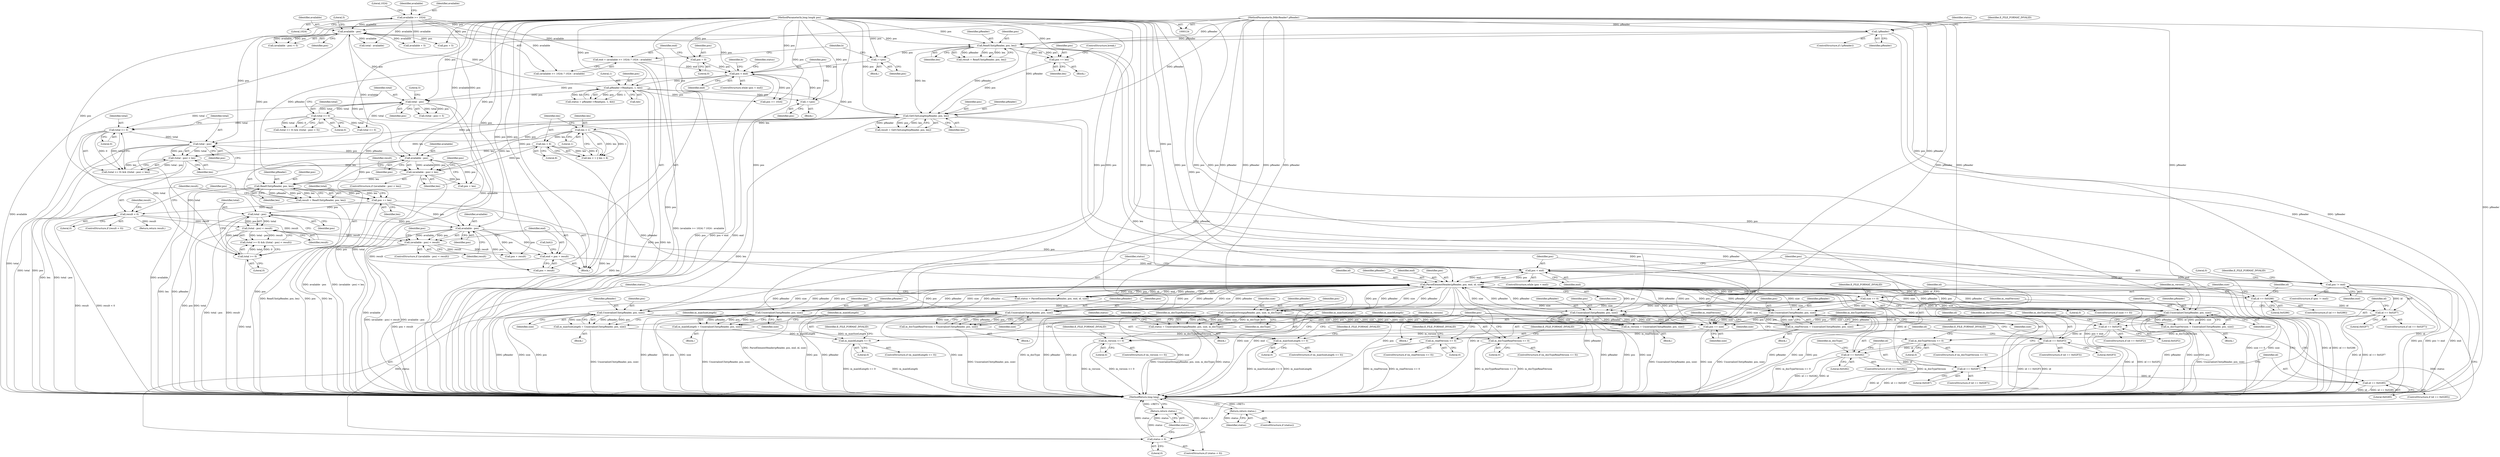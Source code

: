 digraph "0_Android_cc274e2abe8b2a6698a5c47d8aa4bb45f1f9538d_32@integer" {
"1000355" [label="(Call,end = pos + result)"];
"1000347" [label="(Call,available - pos)"];
"1000310" [label="(Call,available - pos)"];
"1000233" [label="(Call,available - pos)"];
"1000156" [label="(Call,available >= 1024)"];
"1000225" [label="(Call,total - pos)"];
"1000221" [label="(Call,total >= 0)"];
"1000168" [label="(Call,pos < end)"];
"1000264" [label="(Call,++pos)"];
"1000245" [label="(Call,ReadUInt(pReader, pos, len))"];
"1000129" [label="(Call,!pReader)"];
"1000125" [label="(MethodParameterIn,IMkvReader* pReader)"];
"1000126" [label="(MethodParameterIn,long long& pos)"];
"1000190" [label="(Call,++pos)"];
"1000174" [label="(Call,pReader->Read(pos, 1, &b))"];
"1000149" [label="(Call,pos = 0)"];
"1000153" [label="(Call,end = (available >= 1024) ? 1024 : available)"];
"1000302" [label="(Call,total - pos)"];
"1000298" [label="(Call,total >= 0)"];
"1000270" [label="(Call,GetUIntLength(pReader, pos, len))"];
"1000260" [label="(Call,pos += len)"];
"1000330" [label="(Call,pos += len)"];
"1000320" [label="(Call,ReadUInt(pReader, pos, len))"];
"1000309" [label="(Call,(available - pos) < len)"];
"1000291" [label="(Call,len > 8)"];
"1000288" [label="(Call,len < 1)"];
"1000301" [label="(Call,(total - pos) < len)"];
"1000339" [label="(Call,total - pos)"];
"1000335" [label="(Call,total >= 0)"];
"1000346" [label="(Call,(available - pos) < result)"];
"1000325" [label="(Call,result < 0)"];
"1000318" [label="(Call,result = ReadUInt(pReader, pos, len))"];
"1000338" [label="(Call,(total - pos) < result)"];
"1000362" [label="(Call,pos < end)"];
"1000370" [label="(Call,ParseElementHeader(pReader, pos, end, id, size))"];
"1000368" [label="(Call,status = ParseElementHeader(pReader, pos, end, id, size))"];
"1000377" [label="(Call,status < 0)"];
"1000380" [label="(Return,return status;)"];
"1000383" [label="(Call,size == 0)"];
"1000395" [label="(Call,UnserializeUInt(pReader, pos, size))"];
"1000393" [label="(Call,m_version = UnserializeUInt(pReader, pos, size))"];
"1000400" [label="(Call,m_version <= 0)"];
"1000516" [label="(Call,pos += size)"];
"1000413" [label="(Call,UnserializeUInt(pReader, pos, size))"];
"1000411" [label="(Call,m_readVersion = UnserializeUInt(pReader, pos, size))"];
"1000418" [label="(Call,m_readVersion <= 0)"];
"1000431" [label="(Call,UnserializeUInt(pReader, pos, size))"];
"1000429" [label="(Call,m_maxIdLength = UnserializeUInt(pReader, pos, size))"];
"1000436" [label="(Call,m_maxIdLength <= 0)"];
"1000449" [label="(Call,UnserializeUInt(pReader, pos, size))"];
"1000447" [label="(Call,m_maxSizeLength = UnserializeUInt(pReader, pos, size))"];
"1000454" [label="(Call,m_maxSizeLength <= 0)"];
"1000471" [label="(Call,UnserializeString(pReader, pos, size, m_docType))"];
"1000469" [label="(Call,status = UnserializeString(pReader, pos, size, m_docType))"];
"1000478" [label="(Return,return status;)"];
"1000488" [label="(Call,UnserializeUInt(pReader, pos, size))"];
"1000486" [label="(Call,m_docTypeVersion = UnserializeUInt(pReader, pos, size))"];
"1000493" [label="(Call,m_docTypeVersion <= 0)"];
"1000506" [label="(Call,UnserializeUInt(pReader, pos, size))"];
"1000504" [label="(Call,m_docTypeReadVersion = UnserializeUInt(pReader, pos, size))"];
"1000511" [label="(Call,m_docTypeReadVersion <= 0)"];
"1000389" [label="(Call,id == 0x0286)"];
"1000407" [label="(Call,id == 0x02F7)"];
"1000425" [label="(Call,id == 0x02F2)"];
"1000443" [label="(Call,id == 0x02F3)"];
"1000461" [label="(Call,id == 0x0282)"];
"1000482" [label="(Call,id == 0x0287)"];
"1000500" [label="(Call,id == 0x0285)"];
"1000520" [label="(Call,pos != end)"];
"1000365" [label="(Block,)"];
"1000494" [label="(Identifier,m_docTypeVersion)"];
"1000265" [label="(Identifier,pos)"];
"1000519" [label="(ControlStructure,if (pos != end))"];
"1000326" [label="(Identifier,result)"];
"1000482" [label="(Call,id == 0x0287)"];
"1000382" [label="(ControlStructure,if (size == 0))"];
"1000453" [label="(ControlStructure,if (m_maxSizeLength <= 0))"];
"1000391" [label="(Literal,0x0286)"];
"1000401" [label="(Identifier,m_version)"];
"1000308" [label="(ControlStructure,if ((available - pos) < len))"];
"1000477" [label="(Identifier,status)"];
"1000515" [label="(Identifier,E_FILE_FORMAT_INVALID)"];
"1000509" [label="(Identifier,size)"];
"1000235" [label="(Identifier,pos)"];
"1000243" [label="(Call,result = ReadUInt(pReader, pos, len))"];
"1000340" [label="(Identifier,total)"];
"1000469" [label="(Call,status = UnserializeString(pReader, pos, size, m_docType))"];
"1000464" [label="(Block,)"];
"1000288" [label="(Call,len < 1)"];
"1000298" [label="(Call,total >= 0)"];
"1000375" [label="(Identifier,size)"];
"1000371" [label="(Identifier,pReader)"];
"1000402" [label="(Literal,0)"];
"1000449" [label="(Call,UnserializeUInt(pReader, pos, size))"];
"1000475" [label="(Identifier,m_docType)"];
"1000127" [label="(Block,)"];
"1000451" [label="(Identifier,pos)"];
"1000526" [label="(Literal,0)"];
"1000506" [label="(Call,UnserializeUInt(pReader, pos, size))"];
"1000293" [label="(Literal,8)"];
"1000362" [label="(Call,pos < end)"];
"1000363" [label="(Identifier,pos)"];
"1000500" [label="(Call,id == 0x0285)"];
"1000458" [label="(Identifier,E_FILE_FORMAT_INVALID)"];
"1000191" [label="(Identifier,pos)"];
"1000304" [label="(Identifier,pos)"];
"1000376" [label="(ControlStructure,if (status < 0))"];
"1000487" [label="(Identifier,m_docTypeVersion)"];
"1000495" [label="(Literal,0)"];
"1000137" [label="(Identifier,status)"];
"1000176" [label="(Literal,1)"];
"1000490" [label="(Identifier,pos)"];
"1000345" [label="(ControlStructure,if ((available - pos) < result))"];
"1000383" [label="(Call,size == 0)"];
"1000485" [label="(Block,)"];
"1000128" [label="(ControlStructure,if (!pReader))"];
"1000377" [label="(Call,status < 0)"];
"1000470" [label="(Identifier,status)"];
"1000492" [label="(ControlStructure,if (m_docTypeVersion <= 0))"];
"1000505" [label="(Identifier,m_docTypeReadVersion)"];
"1000175" [label="(Identifier,pos)"];
"1000352" [label="(Call,pos + result)"];
"1000158" [label="(Literal,1024)"];
"1000313" [label="(Identifier,len)"];
"1000360" [label="(Call,Init())"];
"1000336" [label="(Identifier,total)"];
"1000415" [label="(Identifier,pos)"];
"1000271" [label="(Identifier,pReader)"];
"1000330" [label="(Call,pos += len)"];
"1000444" [label="(Identifier,id)"];
"1000491" [label="(Identifier,size)"];
"1000154" [label="(Identifier,end)"];
"1000162" [label="(Block,)"];
"1000436" [label="(Call,m_maxIdLength <= 0)"];
"1000445" [label="(Literal,0x02F3)"];
"1000309" [label="(Call,(available - pos) < len)"];
"1000517" [label="(Identifier,pos)"];
"1000153" [label="(Call,end = (available >= 1024) ? 1024 : available)"];
"1000290" [label="(Literal,1)"];
"1000361" [label="(ControlStructure,while (pos < end))"];
"1000433" [label="(Identifier,pos)"];
"1000226" [label="(Identifier,total)"];
"1000418" [label="(Call,m_readVersion <= 0)"];
"1000479" [label="(Identifier,status)"];
"1000466" [label="(Identifier,m_docType)"];
"1000437" [label="(Identifier,m_maxIdLength)"];
"1000504" [label="(Call,m_docTypeReadVersion = UnserializeUInt(pReader, pos, size))"];
"1000502" [label="(Literal,0x0285)"];
"1000125" [label="(MethodParameterIn,IMkvReader* pReader)"];
"1000455" [label="(Identifier,m_maxSizeLength)"];
"1000513" [label="(Literal,0)"];
"1000454" [label="(Call,m_maxSizeLength <= 0)"];
"1000302" [label="(Call,total - pos)"];
"1000461" [label="(Call,id == 0x0282)"];
"1000232" [label="(Call,(available - pos) < 5)"];
"1000435" [label="(ControlStructure,if (m_maxIdLength <= 0))"];
"1000478" [label="(Return,return status;)"];
"1000356" [label="(Identifier,end)"];
"1000297" [label="(Call,(total >= 0) && ((total - pos) < len))"];
"1000205" [label="(Call,total >= 0)"];
"1000174" [label="(Call,pReader->Read(pos, 1, &b))"];
"1000413" [label="(Call,UnserializeUInt(pReader, pos, size))"];
"1000311" [label="(Identifier,available)"];
"1000236" [label="(Literal,5)"];
"1000319" [label="(Identifier,result)"];
"1000422" [label="(Identifier,E_FILE_FORMAT_INVALID)"];
"1000323" [label="(Identifier,len)"];
"1000173" [label="(Identifier,status)"];
"1000432" [label="(Identifier,pReader)"];
"1000428" [label="(Block,)"];
"1000346" [label="(Call,(available - pos) < result)"];
"1000322" [label="(Identifier,pos)"];
"1000483" [label="(Identifier,id)"];
"1000150" [label="(Identifier,pos)"];
"1000434" [label="(Identifier,size)"];
"1000389" [label="(Call,id == 0x0286)"];
"1000370" [label="(Call,ParseElementHeader(pReader, pos, end, id, size))"];
"1000227" [label="(Identifier,pos)"];
"1000216" [label="(Call,available + 5)"];
"1000349" [label="(Identifier,pos)"];
"1000159" [label="(Literal,1024)"];
"1000450" [label="(Identifier,pReader)"];
"1000493" [label="(Call,m_docTypeVersion <= 0)"];
"1000246" [label="(Identifier,pReader)"];
"1000165" [label="(Identifier,b)"];
"1000238" [label="(Call,pos + 5)"];
"1000224" [label="(Call,(total - pos) < 5)"];
"1000222" [label="(Identifier,total)"];
"1000172" [label="(Call,status = pReader->Read(pos, 1, &b))"];
"1000259" [label="(Block,)"];
"1000353" [label="(Identifier,pos)"];
"1000481" [label="(ControlStructure,if (id == 0x0287))"];
"1000499" [label="(ControlStructure,if (id == 0x0285))"];
"1000234" [label="(Identifier,available)"];
"1000209" [label="(Call,total - available)"];
"1000329" [label="(Identifier,result)"];
"1000357" [label="(Call,pos + result)"];
"1000393" [label="(Call,m_version = UnserializeUInt(pReader, pos, size))"];
"1000169" [label="(Identifier,pos)"];
"1000160" [label="(Identifier,available)"];
"1000521" [label="(Identifier,pos)"];
"1000430" [label="(Identifier,m_maxIdLength)"];
"1000126" [label="(MethodParameterIn,long long& pos)"];
"1000373" [label="(Identifier,end)"];
"1000132" [label="(Identifier,E_FILE_FORMAT_INVALID)"];
"1000474" [label="(Identifier,size)"];
"1000438" [label="(Literal,0)"];
"1000448" [label="(Identifier,m_maxSizeLength)"];
"1000446" [label="(Block,)"];
"1000292" [label="(Identifier,len)"];
"1000488" [label="(Call,UnserializeUInt(pReader, pos, size))"];
"1000417" [label="(ControlStructure,if (m_readVersion <= 0))"];
"1000324" [label="(ControlStructure,if (result < 0))"];
"1000268" [label="(Call,result = GetUIntLength(pReader, pos, len))"];
"1000130" [label="(Identifier,pReader)"];
"1000497" [label="(Identifier,E_FILE_FORMAT_INVALID)"];
"1000385" [label="(Literal,0)"];
"1000312" [label="(Identifier,pos)"];
"1000463" [label="(Literal,0x0282)"];
"1000443" [label="(Call,id == 0x02F3)"];
"1000507" [label="(Identifier,pReader)"];
"1000395" [label="(Call,UnserializeUInt(pReader, pos, size))"];
"1000368" [label="(Call,status = ParseElementHeader(pReader, pos, end, id, size))"];
"1000355" [label="(Call,end = pos + result)"];
"1000486" [label="(Call,m_docTypeVersion = UnserializeUInt(pReader, pos, size))"];
"1000392" [label="(Block,)"];
"1000315" [label="(Call,pos + len)"];
"1000221" [label="(Call,total >= 0)"];
"1000151" [label="(Literal,0)"];
"1000299" [label="(Identifier,total)"];
"1000264" [label="(Call,++pos)"];
"1000332" [label="(Identifier,len)"];
"1000425" [label="(Call,id == 0x02F2)"];
"1000325" [label="(Call,result < 0)"];
"1000270" [label="(Call,GetUIntLength(pReader, pos, len))"];
"1000380" [label="(Return,return status;)"];
"1000426" [label="(Identifier,id)"];
"1000396" [label="(Identifier,pReader)"];
"1000511" [label="(Call,m_docTypeReadVersion <= 0)"];
"1000431" [label="(Call,UnserializeUInt(pReader, pos, size))"];
"1000520" [label="(Call,pos != end)"];
"1000300" [label="(Literal,0)"];
"1000328" [label="(Return,return result;)"];
"1000129" [label="(Call,!pReader)"];
"1000190" [label="(Call,++pos)"];
"1000516" [label="(Call,pos += size)"];
"1000407" [label="(Call,id == 0x02F7)"];
"1000379" [label="(Literal,0)"];
"1000342" [label="(Identifier,result)"];
"1000387" [label="(Identifier,E_FILE_FORMAT_INVALID)"];
"1000156" [label="(Call,available >= 1024)"];
"1000320" [label="(Call,ReadUInt(pReader, pos, len))"];
"1000411" [label="(Call,m_readVersion = UnserializeUInt(pReader, pos, size))"];
"1000419" [label="(Identifier,m_readVersion)"];
"1000408" [label="(Identifier,id)"];
"1000406" [label="(ControlStructure,if (id == 0x02F7))"];
"1000272" [label="(Identifier,pos)"];
"1000263" [label="(ControlStructure,break;)"];
"1000510" [label="(ControlStructure,if (m_docTypeReadVersion <= 0))"];
"1000489" [label="(Identifier,pReader)"];
"1000400" [label="(Call,m_version <= 0)"];
"1000335" [label="(Call,total >= 0)"];
"1000198" [label="(Call,pos >= 1024)"];
"1000310" [label="(Call,available - pos)"];
"1000348" [label="(Identifier,available)"];
"1000334" [label="(Call,(total >= 0) && ((total - pos) < result))"];
"1000442" [label="(ControlStructure,if (id == 0x02F3))"];
"1000364" [label="(Identifier,end)"];
"1000501" [label="(Identifier,id)"];
"1000177" [label="(Call,&b)"];
"1000233" [label="(Call,available - pos)"];
"1000316" [label="(Identifier,pos)"];
"1000155" [label="(Call,(available >= 1024) ? 1024 : available)"];
"1000171" [label="(Block,)"];
"1000397" [label="(Identifier,pos)"];
"1000462" [label="(Identifier,id)"];
"1000248" [label="(Identifier,len)"];
"1000429" [label="(Call,m_maxIdLength = UnserializeUInt(pReader, pos, size))"];
"1000460" [label="(ControlStructure,if (id == 0x0282))"];
"1000338" [label="(Call,(total - pos) < result)"];
"1000399" [label="(ControlStructure,if (m_version <= 0))"];
"1000305" [label="(Identifier,len)"];
"1000327" [label="(Literal,0)"];
"1000420" [label="(Literal,0)"];
"1000452" [label="(Identifier,size)"];
"1000503" [label="(Block,)"];
"1000456" [label="(Literal,0)"];
"1000471" [label="(Call,UnserializeString(pReader, pos, size, m_docType))"];
"1000247" [label="(Identifier,pos)"];
"1000476" [label="(ControlStructure,if (status))"];
"1000220" [label="(Call,(total >= 0) && ((total - pos) < 5))"];
"1000394" [label="(Identifier,m_version)"];
"1000410" [label="(Block,)"];
"1000170" [label="(Identifier,end)"];
"1000291" [label="(Call,len > 8)"];
"1000223" [label="(Literal,0)"];
"1000303" [label="(Identifier,total)"];
"1000157" [label="(Identifier,available)"];
"1000347" [label="(Call,available - pos)"];
"1000167" [label="(ControlStructure,while (pos < end))"];
"1000447" [label="(Call,m_maxSizeLength = UnserializeUInt(pReader, pos, size))"];
"1000194" [label="(Identifier,b)"];
"1000225" [label="(Call,total - pos)"];
"1000369" [label="(Identifier,status)"];
"1000440" [label="(Identifier,E_FILE_FORMAT_INVALID)"];
"1000512" [label="(Identifier,m_docTypeReadVersion)"];
"1000527" [label="(MethodReturn,long long)"];
"1000424" [label="(ControlStructure,if (id == 0x02F2))"];
"1000260" [label="(Call,pos += len)"];
"1000427" [label="(Literal,0x02F2)"];
"1000168" [label="(Call,pos < end)"];
"1000262" [label="(Identifier,len)"];
"1000301" [label="(Call,(total - pos) < len)"];
"1000318" [label="(Call,result = ReadUInt(pReader, pos, len))"];
"1000398" [label="(Identifier,size)"];
"1000390" [label="(Identifier,id)"];
"1000388" [label="(ControlStructure,if (id == 0x0286))"];
"1000522" [label="(Identifier,end)"];
"1000149" [label="(Call,pos = 0)"];
"1000287" [label="(Call,len < 1 || len > 8)"];
"1000339" [label="(Call,total - pos)"];
"1000350" [label="(Identifier,result)"];
"1000524" [label="(Identifier,E_FILE_FORMAT_INVALID)"];
"1000228" [label="(Literal,5)"];
"1000273" [label="(Identifier,len)"];
"1000378" [label="(Identifier,status)"];
"1000289" [label="(Identifier,len)"];
"1000472" [label="(Identifier,pReader)"];
"1000372" [label="(Identifier,pos)"];
"1000337" [label="(Literal,0)"];
"1000414" [label="(Identifier,pReader)"];
"1000261" [label="(Identifier,pos)"];
"1000321" [label="(Identifier,pReader)"];
"1000341" [label="(Identifier,pos)"];
"1000245" [label="(Call,ReadUInt(pReader, pos, len))"];
"1000381" [label="(Identifier,status)"];
"1000384" [label="(Identifier,size)"];
"1000404" [label="(Identifier,E_FILE_FORMAT_INVALID)"];
"1000518" [label="(Identifier,size)"];
"1000508" [label="(Identifier,pos)"];
"1000331" [label="(Identifier,pos)"];
"1000484" [label="(Literal,0x0287)"];
"1000416" [label="(Identifier,size)"];
"1000412" [label="(Identifier,m_readVersion)"];
"1000473" [label="(Identifier,pos)"];
"1000409" [label="(Literal,0x02F7)"];
"1000374" [label="(Identifier,id)"];
"1000355" -> "1000127"  [label="AST: "];
"1000355" -> "1000357"  [label="CFG: "];
"1000356" -> "1000355"  [label="AST: "];
"1000357" -> "1000355"  [label="AST: "];
"1000360" -> "1000355"  [label="CFG: "];
"1000355" -> "1000527"  [label="DDG: pos + result"];
"1000347" -> "1000355"  [label="DDG: pos"];
"1000126" -> "1000355"  [label="DDG: pos"];
"1000346" -> "1000355"  [label="DDG: result"];
"1000355" -> "1000362"  [label="DDG: end"];
"1000347" -> "1000346"  [label="AST: "];
"1000347" -> "1000349"  [label="CFG: "];
"1000348" -> "1000347"  [label="AST: "];
"1000349" -> "1000347"  [label="AST: "];
"1000350" -> "1000347"  [label="CFG: "];
"1000347" -> "1000527"  [label="DDG: available"];
"1000347" -> "1000346"  [label="DDG: available"];
"1000347" -> "1000346"  [label="DDG: pos"];
"1000310" -> "1000347"  [label="DDG: available"];
"1000330" -> "1000347"  [label="DDG: pos"];
"1000339" -> "1000347"  [label="DDG: pos"];
"1000126" -> "1000347"  [label="DDG: pos"];
"1000347" -> "1000352"  [label="DDG: pos"];
"1000347" -> "1000357"  [label="DDG: pos"];
"1000347" -> "1000362"  [label="DDG: pos"];
"1000310" -> "1000309"  [label="AST: "];
"1000310" -> "1000312"  [label="CFG: "];
"1000311" -> "1000310"  [label="AST: "];
"1000312" -> "1000310"  [label="AST: "];
"1000313" -> "1000310"  [label="CFG: "];
"1000310" -> "1000527"  [label="DDG: available"];
"1000310" -> "1000309"  [label="DDG: available"];
"1000310" -> "1000309"  [label="DDG: pos"];
"1000233" -> "1000310"  [label="DDG: available"];
"1000156" -> "1000310"  [label="DDG: available"];
"1000302" -> "1000310"  [label="DDG: pos"];
"1000270" -> "1000310"  [label="DDG: pos"];
"1000126" -> "1000310"  [label="DDG: pos"];
"1000310" -> "1000315"  [label="DDG: pos"];
"1000310" -> "1000320"  [label="DDG: pos"];
"1000233" -> "1000232"  [label="AST: "];
"1000233" -> "1000235"  [label="CFG: "];
"1000234" -> "1000233"  [label="AST: "];
"1000235" -> "1000233"  [label="AST: "];
"1000236" -> "1000233"  [label="CFG: "];
"1000233" -> "1000527"  [label="DDG: available"];
"1000233" -> "1000209"  [label="DDG: available"];
"1000233" -> "1000216"  [label="DDG: available"];
"1000233" -> "1000232"  [label="DDG: available"];
"1000233" -> "1000232"  [label="DDG: pos"];
"1000156" -> "1000233"  [label="DDG: available"];
"1000225" -> "1000233"  [label="DDG: pos"];
"1000168" -> "1000233"  [label="DDG: pos"];
"1000174" -> "1000233"  [label="DDG: pos"];
"1000126" -> "1000233"  [label="DDG: pos"];
"1000233" -> "1000238"  [label="DDG: pos"];
"1000233" -> "1000245"  [label="DDG: pos"];
"1000156" -> "1000155"  [label="AST: "];
"1000156" -> "1000158"  [label="CFG: "];
"1000157" -> "1000156"  [label="AST: "];
"1000158" -> "1000156"  [label="AST: "];
"1000159" -> "1000156"  [label="CFG: "];
"1000160" -> "1000156"  [label="CFG: "];
"1000156" -> "1000153"  [label="DDG: available"];
"1000156" -> "1000155"  [label="DDG: available"];
"1000156" -> "1000209"  [label="DDG: available"];
"1000156" -> "1000216"  [label="DDG: available"];
"1000225" -> "1000224"  [label="AST: "];
"1000225" -> "1000227"  [label="CFG: "];
"1000226" -> "1000225"  [label="AST: "];
"1000227" -> "1000225"  [label="AST: "];
"1000228" -> "1000225"  [label="CFG: "];
"1000225" -> "1000527"  [label="DDG: pos"];
"1000225" -> "1000527"  [label="DDG: total"];
"1000225" -> "1000205"  [label="DDG: total"];
"1000225" -> "1000221"  [label="DDG: total"];
"1000225" -> "1000224"  [label="DDG: total"];
"1000225" -> "1000224"  [label="DDG: pos"];
"1000221" -> "1000225"  [label="DDG: total"];
"1000168" -> "1000225"  [label="DDG: pos"];
"1000174" -> "1000225"  [label="DDG: pos"];
"1000126" -> "1000225"  [label="DDG: pos"];
"1000225" -> "1000298"  [label="DDG: total"];
"1000221" -> "1000220"  [label="AST: "];
"1000221" -> "1000223"  [label="CFG: "];
"1000222" -> "1000221"  [label="AST: "];
"1000223" -> "1000221"  [label="AST: "];
"1000226" -> "1000221"  [label="CFG: "];
"1000220" -> "1000221"  [label="CFG: "];
"1000221" -> "1000527"  [label="DDG: total"];
"1000221" -> "1000205"  [label="DDG: total"];
"1000221" -> "1000220"  [label="DDG: total"];
"1000221" -> "1000220"  [label="DDG: 0"];
"1000221" -> "1000298"  [label="DDG: total"];
"1000168" -> "1000167"  [label="AST: "];
"1000168" -> "1000170"  [label="CFG: "];
"1000169" -> "1000168"  [label="AST: "];
"1000170" -> "1000168"  [label="AST: "];
"1000173" -> "1000168"  [label="CFG: "];
"1000194" -> "1000168"  [label="CFG: "];
"1000168" -> "1000527"  [label="DDG: pos < end"];
"1000168" -> "1000527"  [label="DDG: pos"];
"1000168" -> "1000527"  [label="DDG: end"];
"1000264" -> "1000168"  [label="DDG: pos"];
"1000190" -> "1000168"  [label="DDG: pos"];
"1000149" -> "1000168"  [label="DDG: pos"];
"1000126" -> "1000168"  [label="DDG: pos"];
"1000153" -> "1000168"  [label="DDG: end"];
"1000168" -> "1000174"  [label="DDG: pos"];
"1000168" -> "1000198"  [label="DDG: pos"];
"1000264" -> "1000162"  [label="AST: "];
"1000264" -> "1000265"  [label="CFG: "];
"1000265" -> "1000264"  [label="AST: "];
"1000165" -> "1000264"  [label="CFG: "];
"1000245" -> "1000264"  [label="DDG: pos"];
"1000126" -> "1000264"  [label="DDG: pos"];
"1000245" -> "1000243"  [label="AST: "];
"1000245" -> "1000248"  [label="CFG: "];
"1000246" -> "1000245"  [label="AST: "];
"1000247" -> "1000245"  [label="AST: "];
"1000248" -> "1000245"  [label="AST: "];
"1000243" -> "1000245"  [label="CFG: "];
"1000245" -> "1000527"  [label="DDG: len"];
"1000245" -> "1000527"  [label="DDG: pReader"];
"1000245" -> "1000527"  [label="DDG: pos"];
"1000245" -> "1000243"  [label="DDG: pReader"];
"1000245" -> "1000243"  [label="DDG: pos"];
"1000245" -> "1000243"  [label="DDG: len"];
"1000129" -> "1000245"  [label="DDG: pReader"];
"1000125" -> "1000245"  [label="DDG: pReader"];
"1000126" -> "1000245"  [label="DDG: pos"];
"1000245" -> "1000260"  [label="DDG: len"];
"1000245" -> "1000260"  [label="DDG: pos"];
"1000245" -> "1000270"  [label="DDG: pReader"];
"1000245" -> "1000270"  [label="DDG: len"];
"1000129" -> "1000128"  [label="AST: "];
"1000129" -> "1000130"  [label="CFG: "];
"1000130" -> "1000129"  [label="AST: "];
"1000132" -> "1000129"  [label="CFG: "];
"1000137" -> "1000129"  [label="CFG: "];
"1000129" -> "1000527"  [label="DDG: pReader"];
"1000129" -> "1000527"  [label="DDG: !pReader"];
"1000125" -> "1000129"  [label="DDG: pReader"];
"1000129" -> "1000270"  [label="DDG: pReader"];
"1000125" -> "1000124"  [label="AST: "];
"1000125" -> "1000527"  [label="DDG: pReader"];
"1000125" -> "1000270"  [label="DDG: pReader"];
"1000125" -> "1000320"  [label="DDG: pReader"];
"1000125" -> "1000370"  [label="DDG: pReader"];
"1000125" -> "1000395"  [label="DDG: pReader"];
"1000125" -> "1000413"  [label="DDG: pReader"];
"1000125" -> "1000431"  [label="DDG: pReader"];
"1000125" -> "1000449"  [label="DDG: pReader"];
"1000125" -> "1000471"  [label="DDG: pReader"];
"1000125" -> "1000488"  [label="DDG: pReader"];
"1000125" -> "1000506"  [label="DDG: pReader"];
"1000126" -> "1000124"  [label="AST: "];
"1000126" -> "1000527"  [label="DDG: pos"];
"1000126" -> "1000149"  [label="DDG: pos"];
"1000126" -> "1000174"  [label="DDG: pos"];
"1000126" -> "1000190"  [label="DDG: pos"];
"1000126" -> "1000198"  [label="DDG: pos"];
"1000126" -> "1000238"  [label="DDG: pos"];
"1000126" -> "1000260"  [label="DDG: pos"];
"1000126" -> "1000270"  [label="DDG: pos"];
"1000126" -> "1000302"  [label="DDG: pos"];
"1000126" -> "1000315"  [label="DDG: pos"];
"1000126" -> "1000320"  [label="DDG: pos"];
"1000126" -> "1000330"  [label="DDG: pos"];
"1000126" -> "1000339"  [label="DDG: pos"];
"1000126" -> "1000352"  [label="DDG: pos"];
"1000126" -> "1000357"  [label="DDG: pos"];
"1000126" -> "1000362"  [label="DDG: pos"];
"1000126" -> "1000370"  [label="DDG: pos"];
"1000126" -> "1000395"  [label="DDG: pos"];
"1000126" -> "1000413"  [label="DDG: pos"];
"1000126" -> "1000431"  [label="DDG: pos"];
"1000126" -> "1000449"  [label="DDG: pos"];
"1000126" -> "1000471"  [label="DDG: pos"];
"1000126" -> "1000488"  [label="DDG: pos"];
"1000126" -> "1000506"  [label="DDG: pos"];
"1000126" -> "1000516"  [label="DDG: pos"];
"1000126" -> "1000520"  [label="DDG: pos"];
"1000190" -> "1000171"  [label="AST: "];
"1000190" -> "1000191"  [label="CFG: "];
"1000191" -> "1000190"  [label="AST: "];
"1000169" -> "1000190"  [label="CFG: "];
"1000174" -> "1000190"  [label="DDG: pos"];
"1000174" -> "1000172"  [label="AST: "];
"1000174" -> "1000177"  [label="CFG: "];
"1000175" -> "1000174"  [label="AST: "];
"1000176" -> "1000174"  [label="AST: "];
"1000177" -> "1000174"  [label="AST: "];
"1000172" -> "1000174"  [label="CFG: "];
"1000174" -> "1000527"  [label="DDG: &b"];
"1000174" -> "1000527"  [label="DDG: pos"];
"1000174" -> "1000172"  [label="DDG: pos"];
"1000174" -> "1000172"  [label="DDG: 1"];
"1000174" -> "1000172"  [label="DDG: &b"];
"1000174" -> "1000198"  [label="DDG: pos"];
"1000174" -> "1000270"  [label="DDG: pos"];
"1000149" -> "1000127"  [label="AST: "];
"1000149" -> "1000151"  [label="CFG: "];
"1000150" -> "1000149"  [label="AST: "];
"1000151" -> "1000149"  [label="AST: "];
"1000154" -> "1000149"  [label="CFG: "];
"1000153" -> "1000127"  [label="AST: "];
"1000153" -> "1000155"  [label="CFG: "];
"1000154" -> "1000153"  [label="AST: "];
"1000155" -> "1000153"  [label="AST: "];
"1000165" -> "1000153"  [label="CFG: "];
"1000153" -> "1000527"  [label="DDG: (available >= 1024) ? 1024 : available"];
"1000302" -> "1000301"  [label="AST: "];
"1000302" -> "1000304"  [label="CFG: "];
"1000303" -> "1000302"  [label="AST: "];
"1000304" -> "1000302"  [label="AST: "];
"1000305" -> "1000302"  [label="CFG: "];
"1000302" -> "1000527"  [label="DDG: pos"];
"1000302" -> "1000527"  [label="DDG: total"];
"1000302" -> "1000301"  [label="DDG: total"];
"1000302" -> "1000301"  [label="DDG: pos"];
"1000298" -> "1000302"  [label="DDG: total"];
"1000270" -> "1000302"  [label="DDG: pos"];
"1000302" -> "1000335"  [label="DDG: total"];
"1000298" -> "1000297"  [label="AST: "];
"1000298" -> "1000300"  [label="CFG: "];
"1000299" -> "1000298"  [label="AST: "];
"1000300" -> "1000298"  [label="AST: "];
"1000303" -> "1000298"  [label="CFG: "];
"1000297" -> "1000298"  [label="CFG: "];
"1000298" -> "1000527"  [label="DDG: total"];
"1000298" -> "1000297"  [label="DDG: total"];
"1000298" -> "1000297"  [label="DDG: 0"];
"1000298" -> "1000335"  [label="DDG: total"];
"1000270" -> "1000268"  [label="AST: "];
"1000270" -> "1000273"  [label="CFG: "];
"1000271" -> "1000270"  [label="AST: "];
"1000272" -> "1000270"  [label="AST: "];
"1000273" -> "1000270"  [label="AST: "];
"1000268" -> "1000270"  [label="CFG: "];
"1000270" -> "1000527"  [label="DDG: len"];
"1000270" -> "1000527"  [label="DDG: pos"];
"1000270" -> "1000527"  [label="DDG: pReader"];
"1000270" -> "1000268"  [label="DDG: pReader"];
"1000270" -> "1000268"  [label="DDG: pos"];
"1000270" -> "1000268"  [label="DDG: len"];
"1000260" -> "1000270"  [label="DDG: pos"];
"1000270" -> "1000288"  [label="DDG: len"];
"1000270" -> "1000320"  [label="DDG: pReader"];
"1000260" -> "1000259"  [label="AST: "];
"1000260" -> "1000262"  [label="CFG: "];
"1000261" -> "1000260"  [label="AST: "];
"1000262" -> "1000260"  [label="AST: "];
"1000263" -> "1000260"  [label="CFG: "];
"1000330" -> "1000127"  [label="AST: "];
"1000330" -> "1000332"  [label="CFG: "];
"1000331" -> "1000330"  [label="AST: "];
"1000332" -> "1000330"  [label="AST: "];
"1000336" -> "1000330"  [label="CFG: "];
"1000330" -> "1000527"  [label="DDG: pos"];
"1000330" -> "1000527"  [label="DDG: len"];
"1000320" -> "1000330"  [label="DDG: len"];
"1000320" -> "1000330"  [label="DDG: pos"];
"1000330" -> "1000339"  [label="DDG: pos"];
"1000320" -> "1000318"  [label="AST: "];
"1000320" -> "1000323"  [label="CFG: "];
"1000321" -> "1000320"  [label="AST: "];
"1000322" -> "1000320"  [label="AST: "];
"1000323" -> "1000320"  [label="AST: "];
"1000318" -> "1000320"  [label="CFG: "];
"1000320" -> "1000527"  [label="DDG: pos"];
"1000320" -> "1000527"  [label="DDG: len"];
"1000320" -> "1000527"  [label="DDG: pReader"];
"1000320" -> "1000318"  [label="DDG: pReader"];
"1000320" -> "1000318"  [label="DDG: pos"];
"1000320" -> "1000318"  [label="DDG: len"];
"1000309" -> "1000320"  [label="DDG: len"];
"1000320" -> "1000370"  [label="DDG: pReader"];
"1000309" -> "1000308"  [label="AST: "];
"1000309" -> "1000313"  [label="CFG: "];
"1000313" -> "1000309"  [label="AST: "];
"1000316" -> "1000309"  [label="CFG: "];
"1000319" -> "1000309"  [label="CFG: "];
"1000309" -> "1000527"  [label="DDG: available - pos"];
"1000309" -> "1000527"  [label="DDG: (available - pos) < len"];
"1000291" -> "1000309"  [label="DDG: len"];
"1000301" -> "1000309"  [label="DDG: len"];
"1000288" -> "1000309"  [label="DDG: len"];
"1000309" -> "1000315"  [label="DDG: len"];
"1000291" -> "1000287"  [label="AST: "];
"1000291" -> "1000293"  [label="CFG: "];
"1000292" -> "1000291"  [label="AST: "];
"1000293" -> "1000291"  [label="AST: "];
"1000287" -> "1000291"  [label="CFG: "];
"1000291" -> "1000527"  [label="DDG: len"];
"1000291" -> "1000287"  [label="DDG: len"];
"1000291" -> "1000287"  [label="DDG: 8"];
"1000288" -> "1000291"  [label="DDG: len"];
"1000291" -> "1000301"  [label="DDG: len"];
"1000288" -> "1000287"  [label="AST: "];
"1000288" -> "1000290"  [label="CFG: "];
"1000289" -> "1000288"  [label="AST: "];
"1000290" -> "1000288"  [label="AST: "];
"1000292" -> "1000288"  [label="CFG: "];
"1000287" -> "1000288"  [label="CFG: "];
"1000288" -> "1000527"  [label="DDG: len"];
"1000288" -> "1000287"  [label="DDG: len"];
"1000288" -> "1000287"  [label="DDG: 1"];
"1000288" -> "1000301"  [label="DDG: len"];
"1000301" -> "1000297"  [label="AST: "];
"1000301" -> "1000305"  [label="CFG: "];
"1000305" -> "1000301"  [label="AST: "];
"1000297" -> "1000301"  [label="CFG: "];
"1000301" -> "1000527"  [label="DDG: len"];
"1000301" -> "1000527"  [label="DDG: total - pos"];
"1000301" -> "1000297"  [label="DDG: total - pos"];
"1000301" -> "1000297"  [label="DDG: len"];
"1000339" -> "1000338"  [label="AST: "];
"1000339" -> "1000341"  [label="CFG: "];
"1000340" -> "1000339"  [label="AST: "];
"1000341" -> "1000339"  [label="AST: "];
"1000342" -> "1000339"  [label="CFG: "];
"1000339" -> "1000527"  [label="DDG: total"];
"1000339" -> "1000527"  [label="DDG: pos"];
"1000339" -> "1000338"  [label="DDG: total"];
"1000339" -> "1000338"  [label="DDG: pos"];
"1000335" -> "1000339"  [label="DDG: total"];
"1000335" -> "1000334"  [label="AST: "];
"1000335" -> "1000337"  [label="CFG: "];
"1000336" -> "1000335"  [label="AST: "];
"1000337" -> "1000335"  [label="AST: "];
"1000340" -> "1000335"  [label="CFG: "];
"1000334" -> "1000335"  [label="CFG: "];
"1000335" -> "1000527"  [label="DDG: total"];
"1000335" -> "1000334"  [label="DDG: total"];
"1000335" -> "1000334"  [label="DDG: 0"];
"1000346" -> "1000345"  [label="AST: "];
"1000346" -> "1000350"  [label="CFG: "];
"1000350" -> "1000346"  [label="AST: "];
"1000353" -> "1000346"  [label="CFG: "];
"1000356" -> "1000346"  [label="CFG: "];
"1000346" -> "1000527"  [label="DDG: available - pos"];
"1000346" -> "1000527"  [label="DDG: (available - pos) < result"];
"1000325" -> "1000346"  [label="DDG: result"];
"1000338" -> "1000346"  [label="DDG: result"];
"1000346" -> "1000352"  [label="DDG: result"];
"1000346" -> "1000357"  [label="DDG: result"];
"1000325" -> "1000324"  [label="AST: "];
"1000325" -> "1000327"  [label="CFG: "];
"1000326" -> "1000325"  [label="AST: "];
"1000327" -> "1000325"  [label="AST: "];
"1000329" -> "1000325"  [label="CFG: "];
"1000331" -> "1000325"  [label="CFG: "];
"1000325" -> "1000527"  [label="DDG: result"];
"1000325" -> "1000527"  [label="DDG: result < 0"];
"1000318" -> "1000325"  [label="DDG: result"];
"1000325" -> "1000328"  [label="DDG: result"];
"1000325" -> "1000338"  [label="DDG: result"];
"1000318" -> "1000127"  [label="AST: "];
"1000319" -> "1000318"  [label="AST: "];
"1000326" -> "1000318"  [label="CFG: "];
"1000318" -> "1000527"  [label="DDG: ReadUInt(pReader, pos, len)"];
"1000338" -> "1000334"  [label="AST: "];
"1000338" -> "1000342"  [label="CFG: "];
"1000342" -> "1000338"  [label="AST: "];
"1000334" -> "1000338"  [label="CFG: "];
"1000338" -> "1000527"  [label="DDG: total - pos"];
"1000338" -> "1000527"  [label="DDG: result"];
"1000338" -> "1000334"  [label="DDG: total - pos"];
"1000338" -> "1000334"  [label="DDG: result"];
"1000362" -> "1000361"  [label="AST: "];
"1000362" -> "1000364"  [label="CFG: "];
"1000363" -> "1000362"  [label="AST: "];
"1000364" -> "1000362"  [label="AST: "];
"1000369" -> "1000362"  [label="CFG: "];
"1000521" -> "1000362"  [label="CFG: "];
"1000362" -> "1000527"  [label="DDG: pos < end"];
"1000516" -> "1000362"  [label="DDG: pos"];
"1000370" -> "1000362"  [label="DDG: end"];
"1000362" -> "1000370"  [label="DDG: pos"];
"1000362" -> "1000370"  [label="DDG: end"];
"1000362" -> "1000520"  [label="DDG: pos"];
"1000362" -> "1000520"  [label="DDG: end"];
"1000370" -> "1000368"  [label="AST: "];
"1000370" -> "1000375"  [label="CFG: "];
"1000371" -> "1000370"  [label="AST: "];
"1000372" -> "1000370"  [label="AST: "];
"1000373" -> "1000370"  [label="AST: "];
"1000374" -> "1000370"  [label="AST: "];
"1000375" -> "1000370"  [label="AST: "];
"1000368" -> "1000370"  [label="CFG: "];
"1000370" -> "1000527"  [label="DDG: size"];
"1000370" -> "1000527"  [label="DDG: end"];
"1000370" -> "1000527"  [label="DDG: pos"];
"1000370" -> "1000527"  [label="DDG: id"];
"1000370" -> "1000527"  [label="DDG: pReader"];
"1000370" -> "1000368"  [label="DDG: end"];
"1000370" -> "1000368"  [label="DDG: pReader"];
"1000370" -> "1000368"  [label="DDG: size"];
"1000370" -> "1000368"  [label="DDG: pos"];
"1000370" -> "1000368"  [label="DDG: id"];
"1000395" -> "1000370"  [label="DDG: pReader"];
"1000395" -> "1000370"  [label="DDG: size"];
"1000488" -> "1000370"  [label="DDG: pReader"];
"1000488" -> "1000370"  [label="DDG: size"];
"1000471" -> "1000370"  [label="DDG: pReader"];
"1000471" -> "1000370"  [label="DDG: size"];
"1000506" -> "1000370"  [label="DDG: pReader"];
"1000506" -> "1000370"  [label="DDG: size"];
"1000413" -> "1000370"  [label="DDG: pReader"];
"1000413" -> "1000370"  [label="DDG: size"];
"1000449" -> "1000370"  [label="DDG: pReader"];
"1000449" -> "1000370"  [label="DDG: size"];
"1000431" -> "1000370"  [label="DDG: pReader"];
"1000431" -> "1000370"  [label="DDG: size"];
"1000482" -> "1000370"  [label="DDG: id"];
"1000407" -> "1000370"  [label="DDG: id"];
"1000425" -> "1000370"  [label="DDG: id"];
"1000500" -> "1000370"  [label="DDG: id"];
"1000389" -> "1000370"  [label="DDG: id"];
"1000461" -> "1000370"  [label="DDG: id"];
"1000443" -> "1000370"  [label="DDG: id"];
"1000383" -> "1000370"  [label="DDG: size"];
"1000370" -> "1000383"  [label="DDG: size"];
"1000370" -> "1000389"  [label="DDG: id"];
"1000370" -> "1000395"  [label="DDG: pReader"];
"1000370" -> "1000395"  [label="DDG: pos"];
"1000370" -> "1000413"  [label="DDG: pReader"];
"1000370" -> "1000413"  [label="DDG: pos"];
"1000370" -> "1000431"  [label="DDG: pReader"];
"1000370" -> "1000431"  [label="DDG: pos"];
"1000370" -> "1000449"  [label="DDG: pReader"];
"1000370" -> "1000449"  [label="DDG: pos"];
"1000370" -> "1000471"  [label="DDG: pReader"];
"1000370" -> "1000471"  [label="DDG: pos"];
"1000370" -> "1000488"  [label="DDG: pReader"];
"1000370" -> "1000488"  [label="DDG: pos"];
"1000370" -> "1000506"  [label="DDG: pReader"];
"1000370" -> "1000506"  [label="DDG: pos"];
"1000370" -> "1000516"  [label="DDG: pos"];
"1000368" -> "1000365"  [label="AST: "];
"1000369" -> "1000368"  [label="AST: "];
"1000378" -> "1000368"  [label="CFG: "];
"1000368" -> "1000527"  [label="DDG: ParseElementHeader(pReader, pos, end, id, size)"];
"1000368" -> "1000377"  [label="DDG: status"];
"1000377" -> "1000376"  [label="AST: "];
"1000377" -> "1000379"  [label="CFG: "];
"1000378" -> "1000377"  [label="AST: "];
"1000379" -> "1000377"  [label="AST: "];
"1000381" -> "1000377"  [label="CFG: "];
"1000384" -> "1000377"  [label="CFG: "];
"1000377" -> "1000527"  [label="DDG: status < 0"];
"1000377" -> "1000527"  [label="DDG: status"];
"1000377" -> "1000380"  [label="DDG: status"];
"1000380" -> "1000376"  [label="AST: "];
"1000380" -> "1000381"  [label="CFG: "];
"1000381" -> "1000380"  [label="AST: "];
"1000527" -> "1000380"  [label="CFG: "];
"1000380" -> "1000527"  [label="DDG: <RET>"];
"1000381" -> "1000380"  [label="DDG: status"];
"1000383" -> "1000382"  [label="AST: "];
"1000383" -> "1000385"  [label="CFG: "];
"1000384" -> "1000383"  [label="AST: "];
"1000385" -> "1000383"  [label="AST: "];
"1000387" -> "1000383"  [label="CFG: "];
"1000390" -> "1000383"  [label="CFG: "];
"1000383" -> "1000527"  [label="DDG: size == 0"];
"1000383" -> "1000527"  [label="DDG: size"];
"1000383" -> "1000395"  [label="DDG: size"];
"1000383" -> "1000413"  [label="DDG: size"];
"1000383" -> "1000431"  [label="DDG: size"];
"1000383" -> "1000449"  [label="DDG: size"];
"1000383" -> "1000471"  [label="DDG: size"];
"1000383" -> "1000488"  [label="DDG: size"];
"1000383" -> "1000506"  [label="DDG: size"];
"1000383" -> "1000516"  [label="DDG: size"];
"1000395" -> "1000393"  [label="AST: "];
"1000395" -> "1000398"  [label="CFG: "];
"1000396" -> "1000395"  [label="AST: "];
"1000397" -> "1000395"  [label="AST: "];
"1000398" -> "1000395"  [label="AST: "];
"1000393" -> "1000395"  [label="CFG: "];
"1000395" -> "1000527"  [label="DDG: pReader"];
"1000395" -> "1000527"  [label="DDG: pos"];
"1000395" -> "1000527"  [label="DDG: size"];
"1000395" -> "1000393"  [label="DDG: pReader"];
"1000395" -> "1000393"  [label="DDG: pos"];
"1000395" -> "1000393"  [label="DDG: size"];
"1000395" -> "1000516"  [label="DDG: size"];
"1000395" -> "1000516"  [label="DDG: pos"];
"1000393" -> "1000392"  [label="AST: "];
"1000394" -> "1000393"  [label="AST: "];
"1000401" -> "1000393"  [label="CFG: "];
"1000393" -> "1000527"  [label="DDG: UnserializeUInt(pReader, pos, size)"];
"1000393" -> "1000400"  [label="DDG: m_version"];
"1000400" -> "1000399"  [label="AST: "];
"1000400" -> "1000402"  [label="CFG: "];
"1000401" -> "1000400"  [label="AST: "];
"1000402" -> "1000400"  [label="AST: "];
"1000404" -> "1000400"  [label="CFG: "];
"1000517" -> "1000400"  [label="CFG: "];
"1000400" -> "1000527"  [label="DDG: m_version"];
"1000400" -> "1000527"  [label="DDG: m_version <= 0"];
"1000516" -> "1000365"  [label="AST: "];
"1000516" -> "1000518"  [label="CFG: "];
"1000517" -> "1000516"  [label="AST: "];
"1000518" -> "1000516"  [label="AST: "];
"1000363" -> "1000516"  [label="CFG: "];
"1000516" -> "1000527"  [label="DDG: size"];
"1000506" -> "1000516"  [label="DDG: size"];
"1000506" -> "1000516"  [label="DDG: pos"];
"1000431" -> "1000516"  [label="DDG: size"];
"1000431" -> "1000516"  [label="DDG: pos"];
"1000471" -> "1000516"  [label="DDG: size"];
"1000471" -> "1000516"  [label="DDG: pos"];
"1000449" -> "1000516"  [label="DDG: size"];
"1000449" -> "1000516"  [label="DDG: pos"];
"1000488" -> "1000516"  [label="DDG: size"];
"1000488" -> "1000516"  [label="DDG: pos"];
"1000413" -> "1000516"  [label="DDG: size"];
"1000413" -> "1000516"  [label="DDG: pos"];
"1000413" -> "1000411"  [label="AST: "];
"1000413" -> "1000416"  [label="CFG: "];
"1000414" -> "1000413"  [label="AST: "];
"1000415" -> "1000413"  [label="AST: "];
"1000416" -> "1000413"  [label="AST: "];
"1000411" -> "1000413"  [label="CFG: "];
"1000413" -> "1000527"  [label="DDG: pReader"];
"1000413" -> "1000527"  [label="DDG: size"];
"1000413" -> "1000527"  [label="DDG: pos"];
"1000413" -> "1000411"  [label="DDG: pReader"];
"1000413" -> "1000411"  [label="DDG: pos"];
"1000413" -> "1000411"  [label="DDG: size"];
"1000411" -> "1000410"  [label="AST: "];
"1000412" -> "1000411"  [label="AST: "];
"1000419" -> "1000411"  [label="CFG: "];
"1000411" -> "1000527"  [label="DDG: UnserializeUInt(pReader, pos, size)"];
"1000411" -> "1000418"  [label="DDG: m_readVersion"];
"1000418" -> "1000417"  [label="AST: "];
"1000418" -> "1000420"  [label="CFG: "];
"1000419" -> "1000418"  [label="AST: "];
"1000420" -> "1000418"  [label="AST: "];
"1000422" -> "1000418"  [label="CFG: "];
"1000517" -> "1000418"  [label="CFG: "];
"1000418" -> "1000527"  [label="DDG: m_readVersion <= 0"];
"1000418" -> "1000527"  [label="DDG: m_readVersion"];
"1000431" -> "1000429"  [label="AST: "];
"1000431" -> "1000434"  [label="CFG: "];
"1000432" -> "1000431"  [label="AST: "];
"1000433" -> "1000431"  [label="AST: "];
"1000434" -> "1000431"  [label="AST: "];
"1000429" -> "1000431"  [label="CFG: "];
"1000431" -> "1000527"  [label="DDG: size"];
"1000431" -> "1000527"  [label="DDG: pReader"];
"1000431" -> "1000527"  [label="DDG: pos"];
"1000431" -> "1000429"  [label="DDG: pReader"];
"1000431" -> "1000429"  [label="DDG: pos"];
"1000431" -> "1000429"  [label="DDG: size"];
"1000429" -> "1000428"  [label="AST: "];
"1000430" -> "1000429"  [label="AST: "];
"1000437" -> "1000429"  [label="CFG: "];
"1000429" -> "1000527"  [label="DDG: UnserializeUInt(pReader, pos, size)"];
"1000429" -> "1000436"  [label="DDG: m_maxIdLength"];
"1000436" -> "1000435"  [label="AST: "];
"1000436" -> "1000438"  [label="CFG: "];
"1000437" -> "1000436"  [label="AST: "];
"1000438" -> "1000436"  [label="AST: "];
"1000440" -> "1000436"  [label="CFG: "];
"1000517" -> "1000436"  [label="CFG: "];
"1000436" -> "1000527"  [label="DDG: m_maxIdLength <= 0"];
"1000436" -> "1000527"  [label="DDG: m_maxIdLength"];
"1000449" -> "1000447"  [label="AST: "];
"1000449" -> "1000452"  [label="CFG: "];
"1000450" -> "1000449"  [label="AST: "];
"1000451" -> "1000449"  [label="AST: "];
"1000452" -> "1000449"  [label="AST: "];
"1000447" -> "1000449"  [label="CFG: "];
"1000449" -> "1000527"  [label="DDG: pReader"];
"1000449" -> "1000527"  [label="DDG: size"];
"1000449" -> "1000527"  [label="DDG: pos"];
"1000449" -> "1000447"  [label="DDG: pReader"];
"1000449" -> "1000447"  [label="DDG: pos"];
"1000449" -> "1000447"  [label="DDG: size"];
"1000447" -> "1000446"  [label="AST: "];
"1000448" -> "1000447"  [label="AST: "];
"1000455" -> "1000447"  [label="CFG: "];
"1000447" -> "1000527"  [label="DDG: UnserializeUInt(pReader, pos, size)"];
"1000447" -> "1000454"  [label="DDG: m_maxSizeLength"];
"1000454" -> "1000453"  [label="AST: "];
"1000454" -> "1000456"  [label="CFG: "];
"1000455" -> "1000454"  [label="AST: "];
"1000456" -> "1000454"  [label="AST: "];
"1000458" -> "1000454"  [label="CFG: "];
"1000517" -> "1000454"  [label="CFG: "];
"1000454" -> "1000527"  [label="DDG: m_maxSizeLength"];
"1000454" -> "1000527"  [label="DDG: m_maxSizeLength <= 0"];
"1000471" -> "1000469"  [label="AST: "];
"1000471" -> "1000475"  [label="CFG: "];
"1000472" -> "1000471"  [label="AST: "];
"1000473" -> "1000471"  [label="AST: "];
"1000474" -> "1000471"  [label="AST: "];
"1000475" -> "1000471"  [label="AST: "];
"1000469" -> "1000471"  [label="CFG: "];
"1000471" -> "1000527"  [label="DDG: pReader"];
"1000471" -> "1000527"  [label="DDG: size"];
"1000471" -> "1000527"  [label="DDG: m_docType"];
"1000471" -> "1000527"  [label="DDG: pos"];
"1000471" -> "1000469"  [label="DDG: pReader"];
"1000471" -> "1000469"  [label="DDG: pos"];
"1000471" -> "1000469"  [label="DDG: size"];
"1000471" -> "1000469"  [label="DDG: m_docType"];
"1000469" -> "1000464"  [label="AST: "];
"1000470" -> "1000469"  [label="AST: "];
"1000477" -> "1000469"  [label="CFG: "];
"1000469" -> "1000527"  [label="DDG: UnserializeString(pReader, pos, size, m_docType)"];
"1000469" -> "1000527"  [label="DDG: status"];
"1000469" -> "1000478"  [label="DDG: status"];
"1000478" -> "1000476"  [label="AST: "];
"1000478" -> "1000479"  [label="CFG: "];
"1000479" -> "1000478"  [label="AST: "];
"1000527" -> "1000478"  [label="CFG: "];
"1000478" -> "1000527"  [label="DDG: <RET>"];
"1000479" -> "1000478"  [label="DDG: status"];
"1000488" -> "1000486"  [label="AST: "];
"1000488" -> "1000491"  [label="CFG: "];
"1000489" -> "1000488"  [label="AST: "];
"1000490" -> "1000488"  [label="AST: "];
"1000491" -> "1000488"  [label="AST: "];
"1000486" -> "1000488"  [label="CFG: "];
"1000488" -> "1000527"  [label="DDG: pReader"];
"1000488" -> "1000527"  [label="DDG: size"];
"1000488" -> "1000527"  [label="DDG: pos"];
"1000488" -> "1000486"  [label="DDG: pReader"];
"1000488" -> "1000486"  [label="DDG: pos"];
"1000488" -> "1000486"  [label="DDG: size"];
"1000486" -> "1000485"  [label="AST: "];
"1000487" -> "1000486"  [label="AST: "];
"1000494" -> "1000486"  [label="CFG: "];
"1000486" -> "1000527"  [label="DDG: UnserializeUInt(pReader, pos, size)"];
"1000486" -> "1000493"  [label="DDG: m_docTypeVersion"];
"1000493" -> "1000492"  [label="AST: "];
"1000493" -> "1000495"  [label="CFG: "];
"1000494" -> "1000493"  [label="AST: "];
"1000495" -> "1000493"  [label="AST: "];
"1000497" -> "1000493"  [label="CFG: "];
"1000517" -> "1000493"  [label="CFG: "];
"1000493" -> "1000527"  [label="DDG: m_docTypeVersion"];
"1000493" -> "1000527"  [label="DDG: m_docTypeVersion <= 0"];
"1000506" -> "1000504"  [label="AST: "];
"1000506" -> "1000509"  [label="CFG: "];
"1000507" -> "1000506"  [label="AST: "];
"1000508" -> "1000506"  [label="AST: "];
"1000509" -> "1000506"  [label="AST: "];
"1000504" -> "1000506"  [label="CFG: "];
"1000506" -> "1000527"  [label="DDG: size"];
"1000506" -> "1000527"  [label="DDG: pReader"];
"1000506" -> "1000527"  [label="DDG: pos"];
"1000506" -> "1000504"  [label="DDG: pReader"];
"1000506" -> "1000504"  [label="DDG: pos"];
"1000506" -> "1000504"  [label="DDG: size"];
"1000504" -> "1000503"  [label="AST: "];
"1000505" -> "1000504"  [label="AST: "];
"1000512" -> "1000504"  [label="CFG: "];
"1000504" -> "1000527"  [label="DDG: UnserializeUInt(pReader, pos, size)"];
"1000504" -> "1000511"  [label="DDG: m_docTypeReadVersion"];
"1000511" -> "1000510"  [label="AST: "];
"1000511" -> "1000513"  [label="CFG: "];
"1000512" -> "1000511"  [label="AST: "];
"1000513" -> "1000511"  [label="AST: "];
"1000515" -> "1000511"  [label="CFG: "];
"1000517" -> "1000511"  [label="CFG: "];
"1000511" -> "1000527"  [label="DDG: m_docTypeReadVersion <= 0"];
"1000511" -> "1000527"  [label="DDG: m_docTypeReadVersion"];
"1000389" -> "1000388"  [label="AST: "];
"1000389" -> "1000391"  [label="CFG: "];
"1000390" -> "1000389"  [label="AST: "];
"1000391" -> "1000389"  [label="AST: "];
"1000394" -> "1000389"  [label="CFG: "];
"1000408" -> "1000389"  [label="CFG: "];
"1000389" -> "1000527"  [label="DDG: id == 0x0286"];
"1000389" -> "1000527"  [label="DDG: id"];
"1000389" -> "1000407"  [label="DDG: id"];
"1000407" -> "1000406"  [label="AST: "];
"1000407" -> "1000409"  [label="CFG: "];
"1000408" -> "1000407"  [label="AST: "];
"1000409" -> "1000407"  [label="AST: "];
"1000412" -> "1000407"  [label="CFG: "];
"1000426" -> "1000407"  [label="CFG: "];
"1000407" -> "1000527"  [label="DDG: id == 0x02F7"];
"1000407" -> "1000527"  [label="DDG: id"];
"1000407" -> "1000425"  [label="DDG: id"];
"1000425" -> "1000424"  [label="AST: "];
"1000425" -> "1000427"  [label="CFG: "];
"1000426" -> "1000425"  [label="AST: "];
"1000427" -> "1000425"  [label="AST: "];
"1000430" -> "1000425"  [label="CFG: "];
"1000444" -> "1000425"  [label="CFG: "];
"1000425" -> "1000527"  [label="DDG: id"];
"1000425" -> "1000527"  [label="DDG: id == 0x02F2"];
"1000425" -> "1000443"  [label="DDG: id"];
"1000443" -> "1000442"  [label="AST: "];
"1000443" -> "1000445"  [label="CFG: "];
"1000444" -> "1000443"  [label="AST: "];
"1000445" -> "1000443"  [label="AST: "];
"1000448" -> "1000443"  [label="CFG: "];
"1000462" -> "1000443"  [label="CFG: "];
"1000443" -> "1000527"  [label="DDG: id == 0x02F3"];
"1000443" -> "1000527"  [label="DDG: id"];
"1000443" -> "1000461"  [label="DDG: id"];
"1000461" -> "1000460"  [label="AST: "];
"1000461" -> "1000463"  [label="CFG: "];
"1000462" -> "1000461"  [label="AST: "];
"1000463" -> "1000461"  [label="AST: "];
"1000466" -> "1000461"  [label="CFG: "];
"1000483" -> "1000461"  [label="CFG: "];
"1000461" -> "1000527"  [label="DDG: id == 0x0282"];
"1000461" -> "1000527"  [label="DDG: id"];
"1000461" -> "1000482"  [label="DDG: id"];
"1000482" -> "1000481"  [label="AST: "];
"1000482" -> "1000484"  [label="CFG: "];
"1000483" -> "1000482"  [label="AST: "];
"1000484" -> "1000482"  [label="AST: "];
"1000487" -> "1000482"  [label="CFG: "];
"1000501" -> "1000482"  [label="CFG: "];
"1000482" -> "1000527"  [label="DDG: id"];
"1000482" -> "1000527"  [label="DDG: id == 0x0287"];
"1000482" -> "1000500"  [label="DDG: id"];
"1000500" -> "1000499"  [label="AST: "];
"1000500" -> "1000502"  [label="CFG: "];
"1000501" -> "1000500"  [label="AST: "];
"1000502" -> "1000500"  [label="AST: "];
"1000505" -> "1000500"  [label="CFG: "];
"1000517" -> "1000500"  [label="CFG: "];
"1000500" -> "1000527"  [label="DDG: id == 0x0285"];
"1000500" -> "1000527"  [label="DDG: id"];
"1000520" -> "1000519"  [label="AST: "];
"1000520" -> "1000522"  [label="CFG: "];
"1000521" -> "1000520"  [label="AST: "];
"1000522" -> "1000520"  [label="AST: "];
"1000524" -> "1000520"  [label="CFG: "];
"1000526" -> "1000520"  [label="CFG: "];
"1000520" -> "1000527"  [label="DDG: pos != end"];
"1000520" -> "1000527"  [label="DDG: end"];
"1000520" -> "1000527"  [label="DDG: pos"];
}
